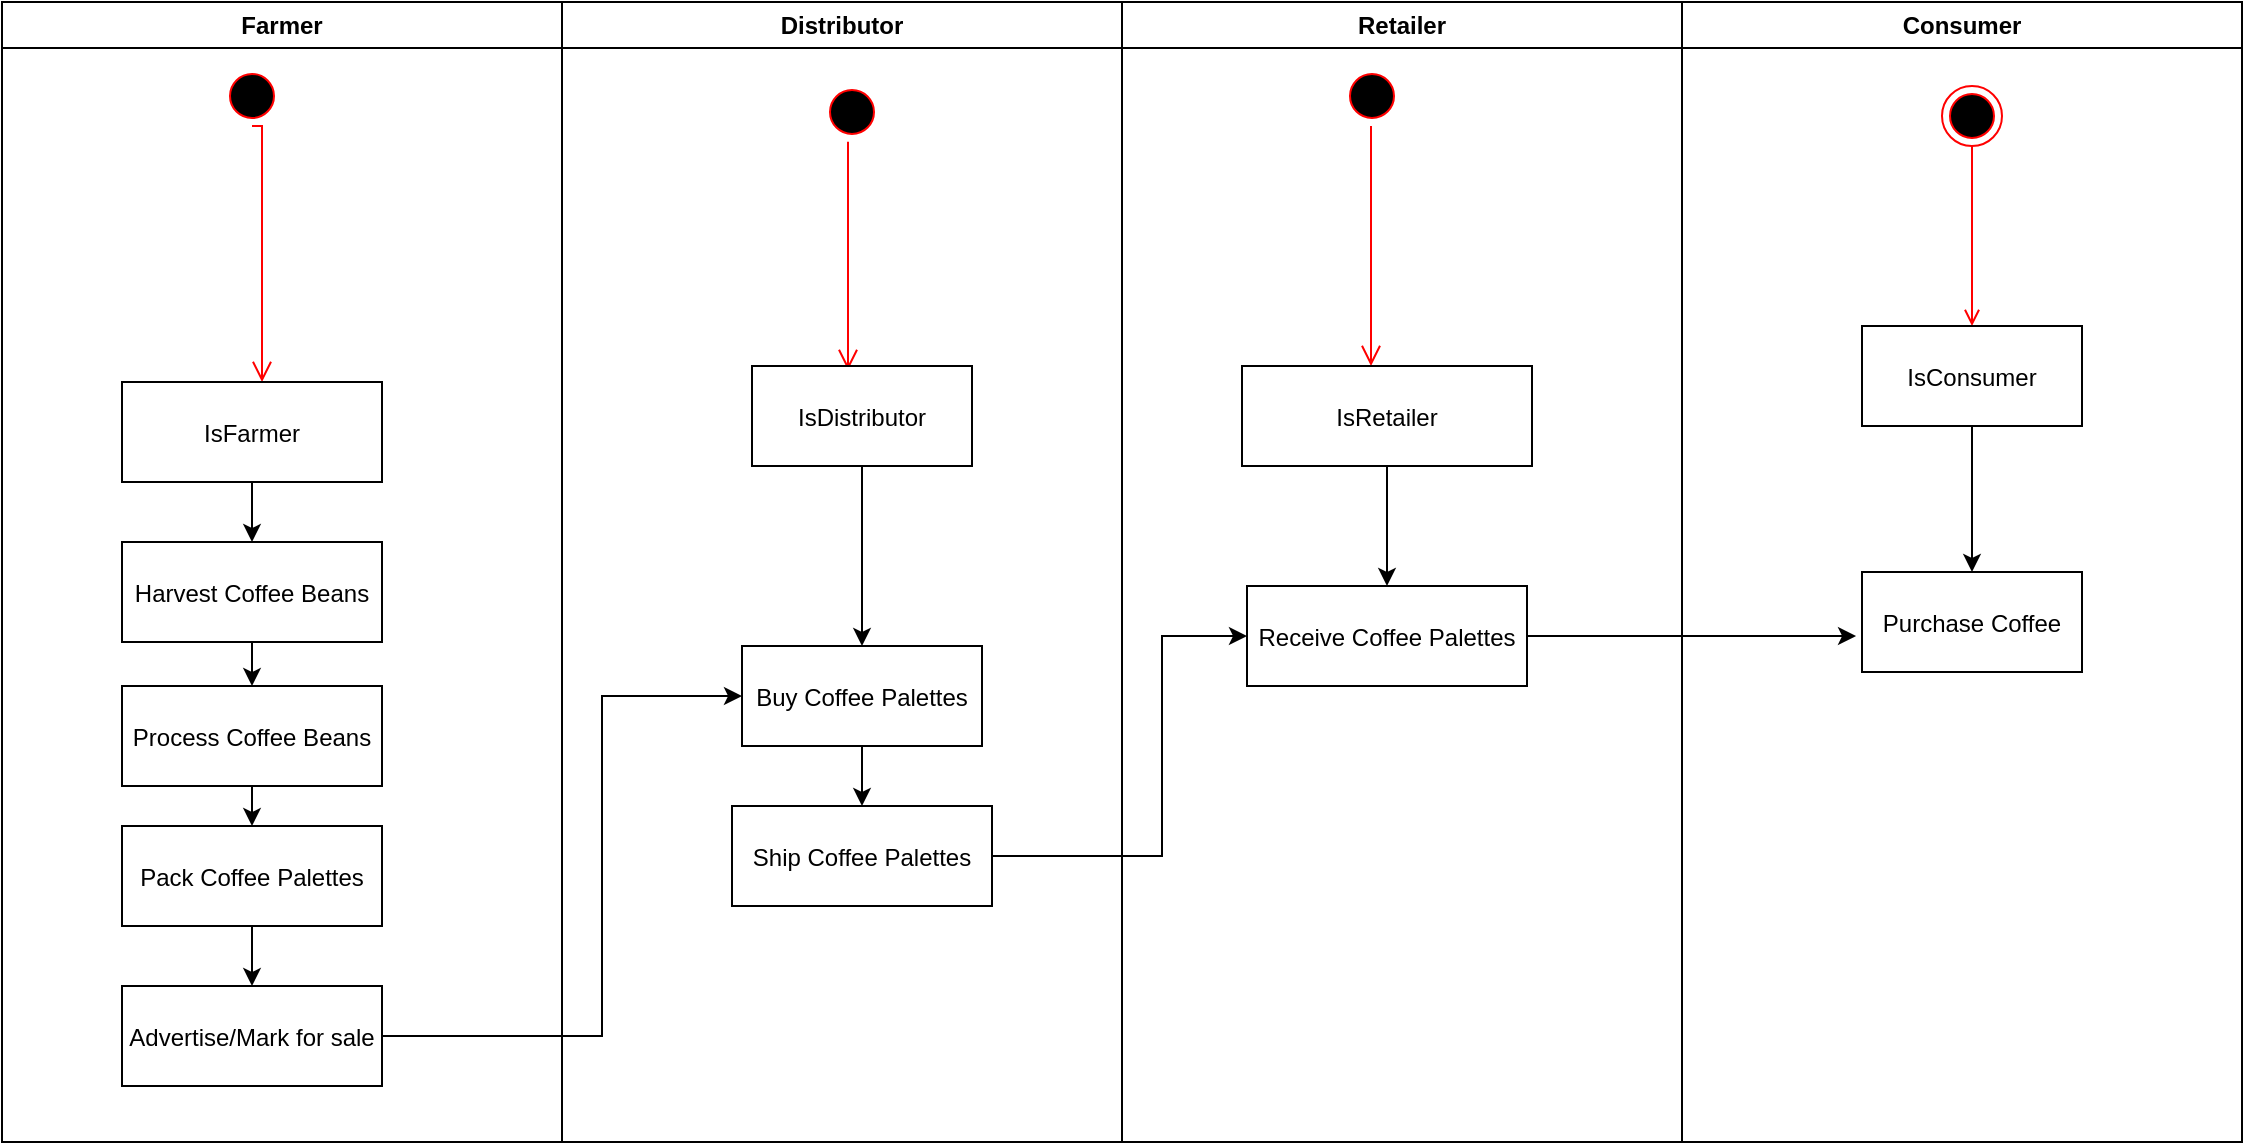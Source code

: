 <mxfile version="14.6.13" type="device"><diagram name="Page-1" id="e7e014a7-5840-1c2e-5031-d8a46d1fe8dd"><mxGraphModel dx="1422" dy="822" grid="1" gridSize="10" guides="1" tooltips="1" connect="1" arrows="1" fold="1" page="1" pageScale="1" pageWidth="1169" pageHeight="826" background="#ffffff" math="0" shadow="0"><root><mxCell id="0"/><mxCell id="1" parent="0"/><mxCell id="2" value="Farmer" style="swimlane;whiteSpace=wrap" parent="1" vertex="1"><mxGeometry x="20" y="128" width="280" height="570" as="geometry"/></mxCell><mxCell id="5" value="" style="ellipse;shape=startState;fillColor=#000000;strokeColor=#ff0000;" parent="2" vertex="1"><mxGeometry x="110" y="32" width="30" height="30" as="geometry"/></mxCell><mxCell id="6" value="" style="edgeStyle=elbowEdgeStyle;elbow=horizontal;verticalAlign=bottom;endArrow=open;endSize=8;strokeColor=#FF0000;endFill=1;rounded=0;entryX=0.538;entryY=0;entryDx=0;entryDy=0;entryPerimeter=0;exitX=0.5;exitY=1;exitDx=0;exitDy=0;" parent="2" source="5" target="E16EOJ8sqqWmiOpMEU5_-50" edge="1"><mxGeometry x="100" y="40" as="geometry"><mxPoint x="115" y="110" as="targetPoint"/><mxPoint x="130" y="82" as="sourcePoint"/><Array as="points"><mxPoint x="130" y="92"/></Array></mxGeometry></mxCell><mxCell id="E16EOJ8sqqWmiOpMEU5_-68" style="edgeStyle=orthogonalEdgeStyle;rounded=0;orthogonalLoop=1;jettySize=auto;html=1;exitX=0.5;exitY=1;exitDx=0;exitDy=0;entryX=0.5;entryY=0;entryDx=0;entryDy=0;" parent="2" source="7" target="8" edge="1"><mxGeometry relative="1" as="geometry"/></mxCell><mxCell id="7" value="Harvest Coffee Beans" style="" parent="2" vertex="1"><mxGeometry x="60" y="270" width="130" height="50" as="geometry"/></mxCell><mxCell id="Qkb3YurP_OQSqXhM4FC--22" style="edgeStyle=orthogonalEdgeStyle;rounded=0;orthogonalLoop=1;jettySize=auto;html=1;exitX=0.5;exitY=1;exitDx=0;exitDy=0;entryX=0.5;entryY=0;entryDx=0;entryDy=0;" edge="1" parent="2" source="8" target="10"><mxGeometry relative="1" as="geometry"/></mxCell><mxCell id="8" value="Process Coffee Beans" style="" parent="2" vertex="1"><mxGeometry x="60" y="342" width="130" height="50" as="geometry"/></mxCell><mxCell id="E16EOJ8sqqWmiOpMEU5_-70" style="edgeStyle=orthogonalEdgeStyle;rounded=0;orthogonalLoop=1;jettySize=auto;html=1;exitX=0.5;exitY=1;exitDx=0;exitDy=0;entryX=0.5;entryY=0;entryDx=0;entryDy=0;" parent="2" source="10" target="E16EOJ8sqqWmiOpMEU5_-47" edge="1"><mxGeometry relative="1" as="geometry"/></mxCell><mxCell id="10" value="Pack Coffee Palettes" style="" parent="2" vertex="1"><mxGeometry x="60" y="412" width="130" height="50" as="geometry"/></mxCell><mxCell id="E16EOJ8sqqWmiOpMEU5_-47" value="Advertise/Mark for sale" style="" parent="2" vertex="1"><mxGeometry x="60" y="492" width="130" height="50" as="geometry"/></mxCell><mxCell id="Qkb3YurP_OQSqXhM4FC--21" style="edgeStyle=orthogonalEdgeStyle;rounded=0;orthogonalLoop=1;jettySize=auto;html=1;exitX=0.5;exitY=1;exitDx=0;exitDy=0;entryX=0.5;entryY=0;entryDx=0;entryDy=0;" edge="1" parent="2" source="E16EOJ8sqqWmiOpMEU5_-50" target="7"><mxGeometry relative="1" as="geometry"/></mxCell><mxCell id="E16EOJ8sqqWmiOpMEU5_-50" value="IsFarmer" style="" parent="2" vertex="1"><mxGeometry x="60" y="190" width="130" height="50" as="geometry"/></mxCell><mxCell id="3" value="Distributor" style="swimlane;whiteSpace=wrap" parent="1" vertex="1"><mxGeometry x="300" y="128" width="280" height="570" as="geometry"/></mxCell><mxCell id="13" value="" style="ellipse;shape=startState;fillColor=#000000;strokeColor=#ff0000;" parent="3" vertex="1"><mxGeometry x="130" y="40" width="30" height="30" as="geometry"/></mxCell><mxCell id="14" value="" style="edgeStyle=elbowEdgeStyle;elbow=horizontal;verticalAlign=bottom;endArrow=open;endSize=8;strokeColor=#FF0000;endFill=1;rounded=0;entryX=0.436;entryY=0.04;entryDx=0;entryDy=0;entryPerimeter=0;" parent="3" source="13" target="16" edge="1"><mxGeometry x="40" y="20" as="geometry"><mxPoint x="145" y="132" as="targetPoint"/></mxGeometry></mxCell><mxCell id="Qkb3YurP_OQSqXhM4FC--18" style="edgeStyle=orthogonalEdgeStyle;rounded=0;orthogonalLoop=1;jettySize=auto;html=1;exitX=0.5;exitY=1;exitDx=0;exitDy=0;entryX=0.5;entryY=0;entryDx=0;entryDy=0;" edge="1" parent="3" source="15" target="Qkb3YurP_OQSqXhM4FC--17"><mxGeometry relative="1" as="geometry"/></mxCell><mxCell id="15" value="Buy Coffee Palettes" style="" parent="3" vertex="1"><mxGeometry x="90" y="322" width="120" height="50" as="geometry"/></mxCell><mxCell id="Qkb3YurP_OQSqXhM4FC--23" style="edgeStyle=orthogonalEdgeStyle;rounded=0;orthogonalLoop=1;jettySize=auto;html=1;exitX=0.5;exitY=1;exitDx=0;exitDy=0;" edge="1" parent="3" source="16" target="15"><mxGeometry relative="1" as="geometry"/></mxCell><mxCell id="16" value="IsDistributor" style="" parent="3" vertex="1"><mxGeometry x="95" y="182" width="110" height="50" as="geometry"/></mxCell><mxCell id="Qkb3YurP_OQSqXhM4FC--17" value="Ship Coffee Palettes" style="" vertex="1" parent="3"><mxGeometry x="85" y="402" width="130" height="50" as="geometry"/></mxCell><mxCell id="4" value="Retailer" style="swimlane;whiteSpace=wrap" parent="1" vertex="1"><mxGeometry x="580" y="128" width="280" height="570" as="geometry"/></mxCell><mxCell id="E16EOJ8sqqWmiOpMEU5_-56" value="" style="edgeStyle=elbowEdgeStyle;elbow=horizontal;verticalAlign=bottom;endArrow=open;endSize=8;strokeColor=#FF0000;endFill=1;rounded=0" parent="4" edge="1"><mxGeometry x="-315.5" y="-116" as="geometry"><mxPoint x="124.5" y="182" as="targetPoint"/><mxPoint x="124.5" y="62" as="sourcePoint"/></mxGeometry></mxCell><mxCell id="E16EOJ8sqqWmiOpMEU5_-57" value="Receive Coffee Palettes" style="" parent="4" vertex="1"><mxGeometry x="62.5" y="292" width="140" height="50" as="geometry"/></mxCell><mxCell id="Qkb3YurP_OQSqXhM4FC--24" style="edgeStyle=orthogonalEdgeStyle;rounded=0;orthogonalLoop=1;jettySize=auto;html=1;exitX=0.5;exitY=1;exitDx=0;exitDy=0;entryX=0.5;entryY=0;entryDx=0;entryDy=0;" edge="1" parent="4" source="E16EOJ8sqqWmiOpMEU5_-58" target="E16EOJ8sqqWmiOpMEU5_-57"><mxGeometry relative="1" as="geometry"/></mxCell><mxCell id="E16EOJ8sqqWmiOpMEU5_-58" value="IsRetailer" style="" parent="4" vertex="1"><mxGeometry x="60" y="182" width="145" height="50" as="geometry"/></mxCell><mxCell id="E16EOJ8sqqWmiOpMEU5_-60" value="" style="ellipse;shape=startState;fillColor=#000000;strokeColor=#ff0000;" parent="4" vertex="1"><mxGeometry x="110" y="32" width="30" height="30" as="geometry"/></mxCell><mxCell id="E16EOJ8sqqWmiOpMEU5_-41" value="Consumer" style="swimlane;whiteSpace=wrap" parent="1" vertex="1"><mxGeometry x="860" y="128" width="280" height="570" as="geometry"/></mxCell><mxCell id="E16EOJ8sqqWmiOpMEU5_-42" value="Purchase Coffee" style="" parent="E16EOJ8sqqWmiOpMEU5_-41" vertex="1"><mxGeometry x="90" y="285" width="110" height="50" as="geometry"/></mxCell><mxCell id="E16EOJ8sqqWmiOpMEU5_-45" value="" style="ellipse;shape=endState;fillColor=#000000;strokeColor=#ff0000" parent="E16EOJ8sqqWmiOpMEU5_-41" vertex="1"><mxGeometry x="130" y="42" width="30" height="30" as="geometry"/></mxCell><mxCell id="E16EOJ8sqqWmiOpMEU5_-46" value="" style="endArrow=open;strokeColor=#FF0000;endFill=1;rounded=0;exitX=0.5;exitY=1;exitDx=0;exitDy=0;" parent="E16EOJ8sqqWmiOpMEU5_-41" source="E16EOJ8sqqWmiOpMEU5_-45" edge="1"><mxGeometry relative="1" as="geometry"><mxPoint x="145" y="162" as="targetPoint"/></mxGeometry></mxCell><mxCell id="Qkb3YurP_OQSqXhM4FC--27" style="edgeStyle=orthogonalEdgeStyle;rounded=0;orthogonalLoop=1;jettySize=auto;html=1;exitX=0.5;exitY=1;exitDx=0;exitDy=0;entryX=0.5;entryY=0;entryDx=0;entryDy=0;" edge="1" parent="E16EOJ8sqqWmiOpMEU5_-41" source="E16EOJ8sqqWmiOpMEU5_-63" target="E16EOJ8sqqWmiOpMEU5_-42"><mxGeometry relative="1" as="geometry"/></mxCell><mxCell id="E16EOJ8sqqWmiOpMEU5_-63" value="IsConsumer" style="" parent="E16EOJ8sqqWmiOpMEU5_-41" vertex="1"><mxGeometry x="90" y="162" width="110" height="50" as="geometry"/></mxCell><mxCell id="Qkb3YurP_OQSqXhM4FC--25" style="edgeStyle=orthogonalEdgeStyle;rounded=0;orthogonalLoop=1;jettySize=auto;html=1;exitX=1;exitY=0.5;exitDx=0;exitDy=0;entryX=0;entryY=0.5;entryDx=0;entryDy=0;" edge="1" parent="1" source="E16EOJ8sqqWmiOpMEU5_-47" target="15"><mxGeometry relative="1" as="geometry"><mxPoint x="370" y="450" as="targetPoint"/><Array as="points"><mxPoint x="320" y="645"/><mxPoint x="320" y="475"/></Array></mxGeometry></mxCell><mxCell id="Qkb3YurP_OQSqXhM4FC--29" style="edgeStyle=orthogonalEdgeStyle;rounded=0;orthogonalLoop=1;jettySize=auto;html=1;exitX=1;exitY=0.5;exitDx=0;exitDy=0;entryX=0;entryY=0.5;entryDx=0;entryDy=0;" edge="1" parent="1" source="Qkb3YurP_OQSqXhM4FC--17" target="E16EOJ8sqqWmiOpMEU5_-57"><mxGeometry relative="1" as="geometry"><Array as="points"><mxPoint x="600" y="555"/><mxPoint x="600" y="445"/></Array></mxGeometry></mxCell><mxCell id="Qkb3YurP_OQSqXhM4FC--31" style="edgeStyle=orthogonalEdgeStyle;rounded=0;orthogonalLoop=1;jettySize=auto;html=1;exitX=1;exitY=0.5;exitDx=0;exitDy=0;entryX=-0.027;entryY=0.64;entryDx=0;entryDy=0;entryPerimeter=0;" edge="1" parent="1" source="E16EOJ8sqqWmiOpMEU5_-57" target="E16EOJ8sqqWmiOpMEU5_-42"><mxGeometry relative="1" as="geometry"/></mxCell></root></mxGraphModel></diagram></mxfile>